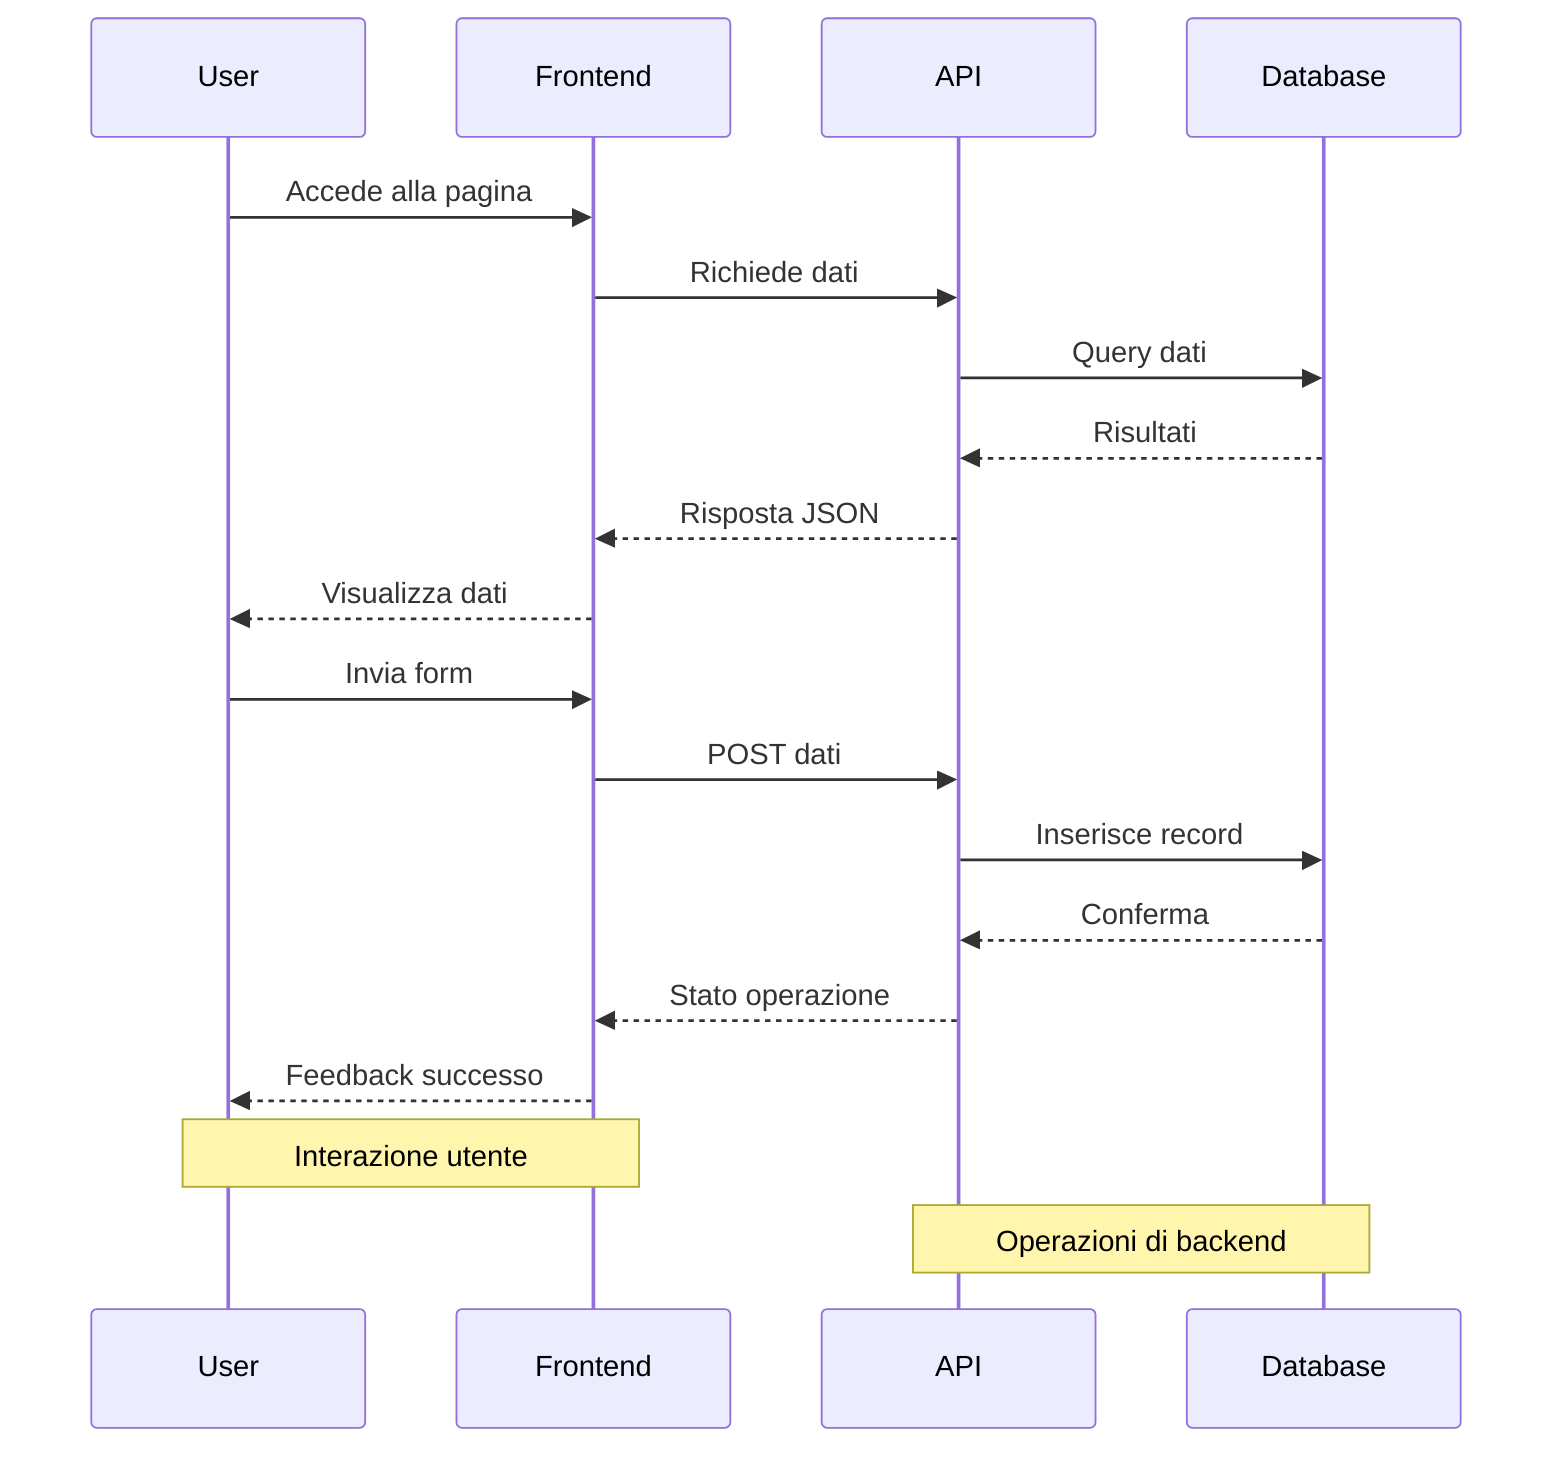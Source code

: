 sequenceDiagram
    participant User
    participant Frontend
    participant API
    participant Database
    
    User->>Frontend: Accede alla pagina
    Frontend->>API: Richiede dati
    API->>Database: Query dati
    Database-->>API: Risultati
    API-->>Frontend: Risposta JSON
    Frontend-->>User: Visualizza dati
    
    User->>Frontend: Invia form
    Frontend->>API: POST dati
    API->>Database: Inserisce record
    Database-->>API: Conferma
    API-->>Frontend: Stato operazione
    Frontend-->>User: Feedback successo
    
    Note over User,Frontend: Interazione utente
    Note over API,Database: Operazioni di backend